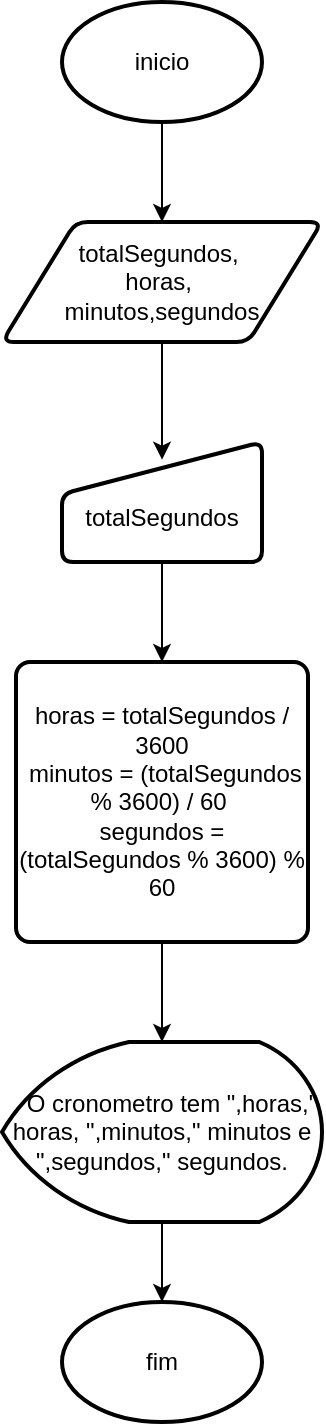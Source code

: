 <mxfile version="24.5.4" type="device">
  <diagram name="Página-1" id="iO1YzNbQk5QksGMAr_5I">
    <mxGraphModel dx="1002" dy="577" grid="1" gridSize="10" guides="1" tooltips="1" connect="1" arrows="1" fold="1" page="1" pageScale="1" pageWidth="827" pageHeight="1169" math="0" shadow="0">
      <root>
        <mxCell id="0" />
        <mxCell id="1" parent="0" />
        <mxCell id="SY62Z5JX7Aegen_1GBcK-3" value="" style="edgeStyle=orthogonalEdgeStyle;rounded=0;orthogonalLoop=1;jettySize=auto;html=1;" edge="1" parent="1" source="SY62Z5JX7Aegen_1GBcK-1" target="SY62Z5JX7Aegen_1GBcK-2">
          <mxGeometry relative="1" as="geometry" />
        </mxCell>
        <mxCell id="SY62Z5JX7Aegen_1GBcK-1" value="inicio" style="strokeWidth=2;html=1;shape=mxgraph.flowchart.start_1;whiteSpace=wrap;" vertex="1" parent="1">
          <mxGeometry x="364" y="20" width="100" height="60" as="geometry" />
        </mxCell>
        <mxCell id="SY62Z5JX7Aegen_1GBcK-5" value="" style="edgeStyle=orthogonalEdgeStyle;rounded=0;orthogonalLoop=1;jettySize=auto;html=1;entryX=0.5;entryY=0.147;entryDx=0;entryDy=0;entryPerimeter=0;" edge="1" parent="1" source="SY62Z5JX7Aegen_1GBcK-2" target="SY62Z5JX7Aegen_1GBcK-4">
          <mxGeometry relative="1" as="geometry" />
        </mxCell>
        <mxCell id="SY62Z5JX7Aegen_1GBcK-2" value="totalSegundos,&amp;nbsp;&lt;div&gt;horas,&amp;nbsp;&lt;/div&gt;&lt;div&gt;&lt;span style=&quot;background-color: initial;&quot;&gt;minutos,segundos&lt;/span&gt;&lt;/div&gt;" style="shape=parallelogram;html=1;strokeWidth=2;perimeter=parallelogramPerimeter;whiteSpace=wrap;rounded=1;arcSize=12;size=0.23;" vertex="1" parent="1">
          <mxGeometry x="334" y="130" width="160" height="60" as="geometry" />
        </mxCell>
        <mxCell id="SY62Z5JX7Aegen_1GBcK-7" value="" style="edgeStyle=orthogonalEdgeStyle;rounded=0;orthogonalLoop=1;jettySize=auto;html=1;" edge="1" parent="1" source="SY62Z5JX7Aegen_1GBcK-4" target="SY62Z5JX7Aegen_1GBcK-6">
          <mxGeometry relative="1" as="geometry" />
        </mxCell>
        <mxCell id="SY62Z5JX7Aegen_1GBcK-4" value="&lt;div&gt;&lt;br&gt;&lt;/div&gt;totalSegundos" style="html=1;strokeWidth=2;shape=manualInput;whiteSpace=wrap;rounded=1;size=26;arcSize=11;" vertex="1" parent="1">
          <mxGeometry x="364" y="240" width="100" height="60" as="geometry" />
        </mxCell>
        <mxCell id="SY62Z5JX7Aegen_1GBcK-9" value="" style="edgeStyle=orthogonalEdgeStyle;rounded=0;orthogonalLoop=1;jettySize=auto;html=1;" edge="1" parent="1" source="SY62Z5JX7Aegen_1GBcK-6" target="SY62Z5JX7Aegen_1GBcK-8">
          <mxGeometry relative="1" as="geometry" />
        </mxCell>
        <mxCell id="SY62Z5JX7Aegen_1GBcK-6" value="&lt;div&gt;horas = totalSegundos / 3600&lt;/div&gt;&lt;div&gt;&lt;span style=&quot;background-color: initial;&quot;&gt;&amp;nbsp;&lt;/span&gt;&lt;span style=&quot;background-color: initial;&quot;&gt;minutos = (totalSegundos % 3600) / 60&amp;nbsp;&lt;/span&gt;&lt;/div&gt;&lt;div&gt;&lt;span style=&quot;background-color: initial;&quot;&gt;segundos = (totalSegundos % 3600) % 60&lt;/span&gt;&lt;br&gt;&lt;/div&gt;" style="rounded=1;whiteSpace=wrap;html=1;absoluteArcSize=1;arcSize=14;strokeWidth=2;" vertex="1" parent="1">
          <mxGeometry x="341" y="350" width="146" height="140" as="geometry" />
        </mxCell>
        <mxCell id="SY62Z5JX7Aegen_1GBcK-11" value="" style="edgeStyle=orthogonalEdgeStyle;rounded=0;orthogonalLoop=1;jettySize=auto;html=1;" edge="1" parent="1" source="SY62Z5JX7Aegen_1GBcK-8" target="SY62Z5JX7Aegen_1GBcK-10">
          <mxGeometry relative="1" as="geometry" />
        </mxCell>
        <mxCell id="SY62Z5JX7Aegen_1GBcK-8" value="&amp;nbsp; &amp;nbsp;O cronometro tem &quot;,horas,&quot; horas, &quot;,minutos,&quot; minutos e &quot;,segundos,&quot; segundos." style="strokeWidth=2;html=1;shape=mxgraph.flowchart.display;whiteSpace=wrap;" vertex="1" parent="1">
          <mxGeometry x="334" y="540" width="160" height="90" as="geometry" />
        </mxCell>
        <mxCell id="SY62Z5JX7Aegen_1GBcK-10" value="fim" style="strokeWidth=2;html=1;shape=mxgraph.flowchart.start_1;whiteSpace=wrap;" vertex="1" parent="1">
          <mxGeometry x="364" y="670" width="100" height="60" as="geometry" />
        </mxCell>
      </root>
    </mxGraphModel>
  </diagram>
</mxfile>
